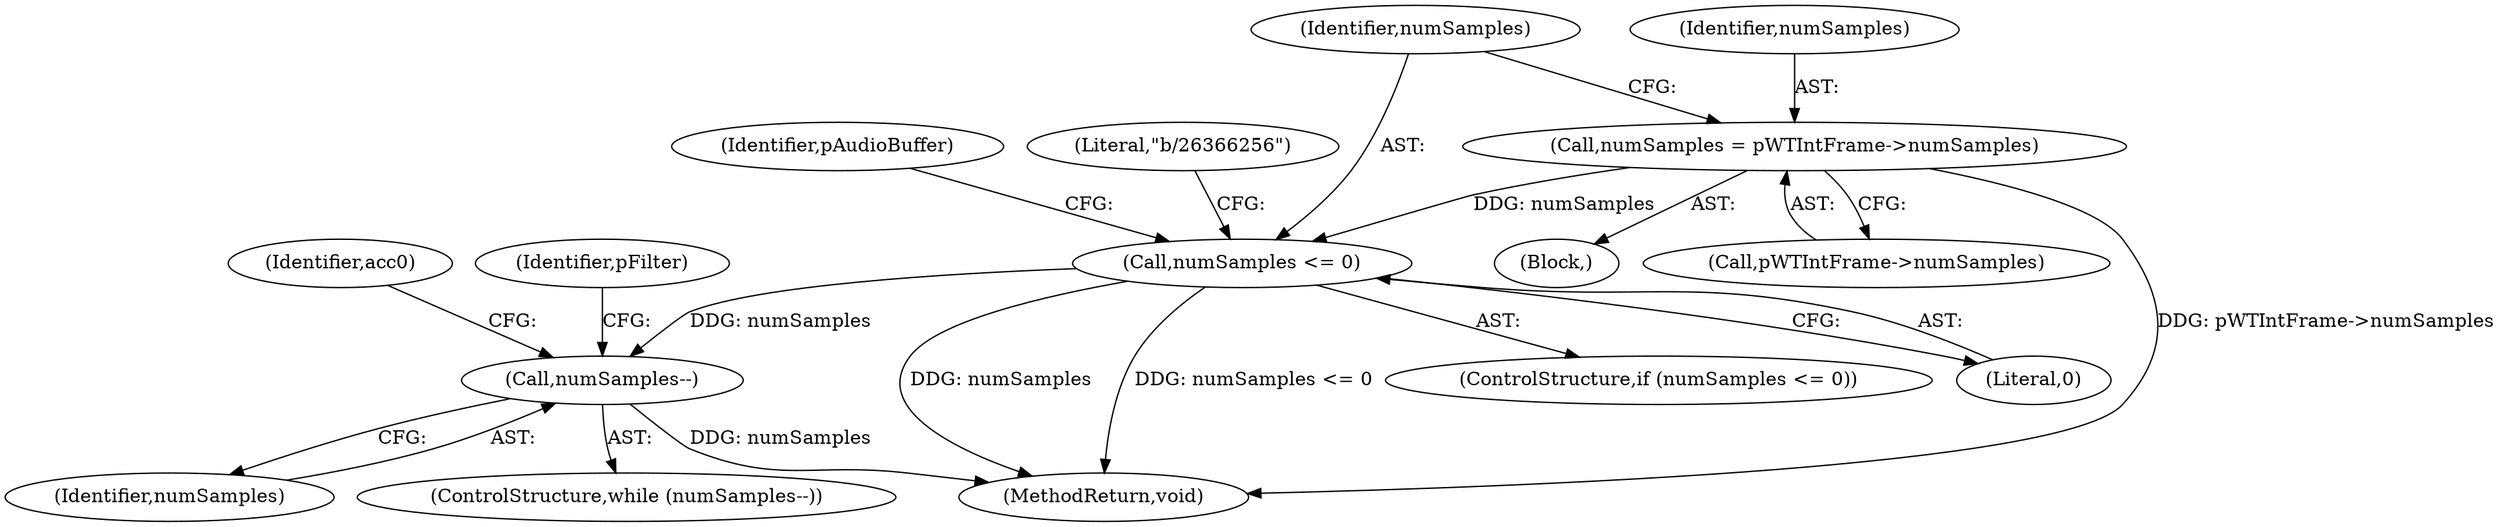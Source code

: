 digraph "0_Android_3ac044334c3ff6a61cb4238ff3ddaf17c7efcf49_3@pointer" {
"1000119" [label="(Call,numSamples = pWTIntFrame->numSamples)"];
"1000125" [label="(Call,numSamples <= 0)"];
"1000175" [label="(Call,numSamples--)"];
"1000127" [label="(Literal,0)"];
"1000133" [label="(Identifier,pAudioBuffer)"];
"1000175" [label="(Call,numSamples--)"];
"1000176" [label="(Identifier,numSamples)"];
"1000228" [label="(MethodReturn,void)"];
"1000179" [label="(Identifier,acc0)"];
"1000130" [label="(Literal,\"b/26366256\")"];
"1000119" [label="(Call,numSamples = pWTIntFrame->numSamples)"];
"1000216" [label="(Identifier,pFilter)"];
"1000126" [label="(Identifier,numSamples)"];
"1000121" [label="(Call,pWTIntFrame->numSamples)"];
"1000174" [label="(ControlStructure,while (numSamples--))"];
"1000125" [label="(Call,numSamples <= 0)"];
"1000109" [label="(Block,)"];
"1000124" [label="(ControlStructure,if (numSamples <= 0))"];
"1000120" [label="(Identifier,numSamples)"];
"1000119" -> "1000109"  [label="AST: "];
"1000119" -> "1000121"  [label="CFG: "];
"1000120" -> "1000119"  [label="AST: "];
"1000121" -> "1000119"  [label="AST: "];
"1000126" -> "1000119"  [label="CFG: "];
"1000119" -> "1000228"  [label="DDG: pWTIntFrame->numSamples"];
"1000119" -> "1000125"  [label="DDG: numSamples"];
"1000125" -> "1000124"  [label="AST: "];
"1000125" -> "1000127"  [label="CFG: "];
"1000126" -> "1000125"  [label="AST: "];
"1000127" -> "1000125"  [label="AST: "];
"1000130" -> "1000125"  [label="CFG: "];
"1000133" -> "1000125"  [label="CFG: "];
"1000125" -> "1000228"  [label="DDG: numSamples"];
"1000125" -> "1000228"  [label="DDG: numSamples <= 0"];
"1000125" -> "1000175"  [label="DDG: numSamples"];
"1000175" -> "1000174"  [label="AST: "];
"1000175" -> "1000176"  [label="CFG: "];
"1000176" -> "1000175"  [label="AST: "];
"1000179" -> "1000175"  [label="CFG: "];
"1000216" -> "1000175"  [label="CFG: "];
"1000175" -> "1000228"  [label="DDG: numSamples"];
}
